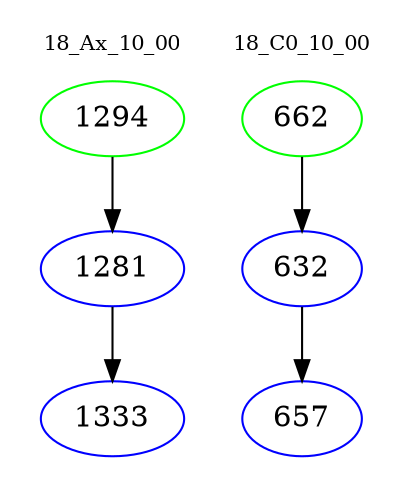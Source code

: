 digraph{
subgraph cluster_0 {
color = white
label = "18_Ax_10_00";
fontsize=10;
T0_1294 [label="1294", color="green"]
T0_1294 -> T0_1281 [color="black"]
T0_1281 [label="1281", color="blue"]
T0_1281 -> T0_1333 [color="black"]
T0_1333 [label="1333", color="blue"]
}
subgraph cluster_1 {
color = white
label = "18_C0_10_00";
fontsize=10;
T1_662 [label="662", color="green"]
T1_662 -> T1_632 [color="black"]
T1_632 [label="632", color="blue"]
T1_632 -> T1_657 [color="black"]
T1_657 [label="657", color="blue"]
}
}
